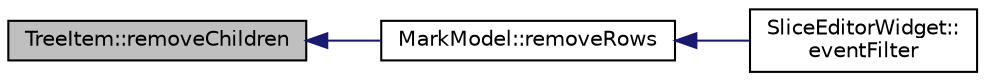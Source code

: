 digraph "TreeItem::removeChildren"
{
  edge [fontname="Helvetica",fontsize="10",labelfontname="Helvetica",labelfontsize="10"];
  node [fontname="Helvetica",fontsize="10",shape=record];
  rankdir="LR";
  Node172 [label="TreeItem::removeChildren",height=0.2,width=0.4,color="black", fillcolor="grey75", style="filled", fontcolor="black"];
  Node172 -> Node173 [dir="back",color="midnightblue",fontsize="10",style="solid",fontname="Helvetica"];
  Node173 [label="MarkModel::removeRows",height=0.2,width=0.4,color="black", fillcolor="white", style="filled",URL="$class_mark_model.html#a8561f86209e9d07b6793b6a08d7b09c9"];
  Node173 -> Node174 [dir="back",color="midnightblue",fontsize="10",style="solid",fontname="Helvetica"];
  Node174 [label="SliceEditorWidget::\leventFilter",height=0.2,width=0.4,color="black", fillcolor="white", style="filled",URL="$class_slice_editor_widget.html#a1ec28842041deac02c57bba58ec2d6a0",tooltip="Reimplemented from QWidget::eventFilter. "];
}
